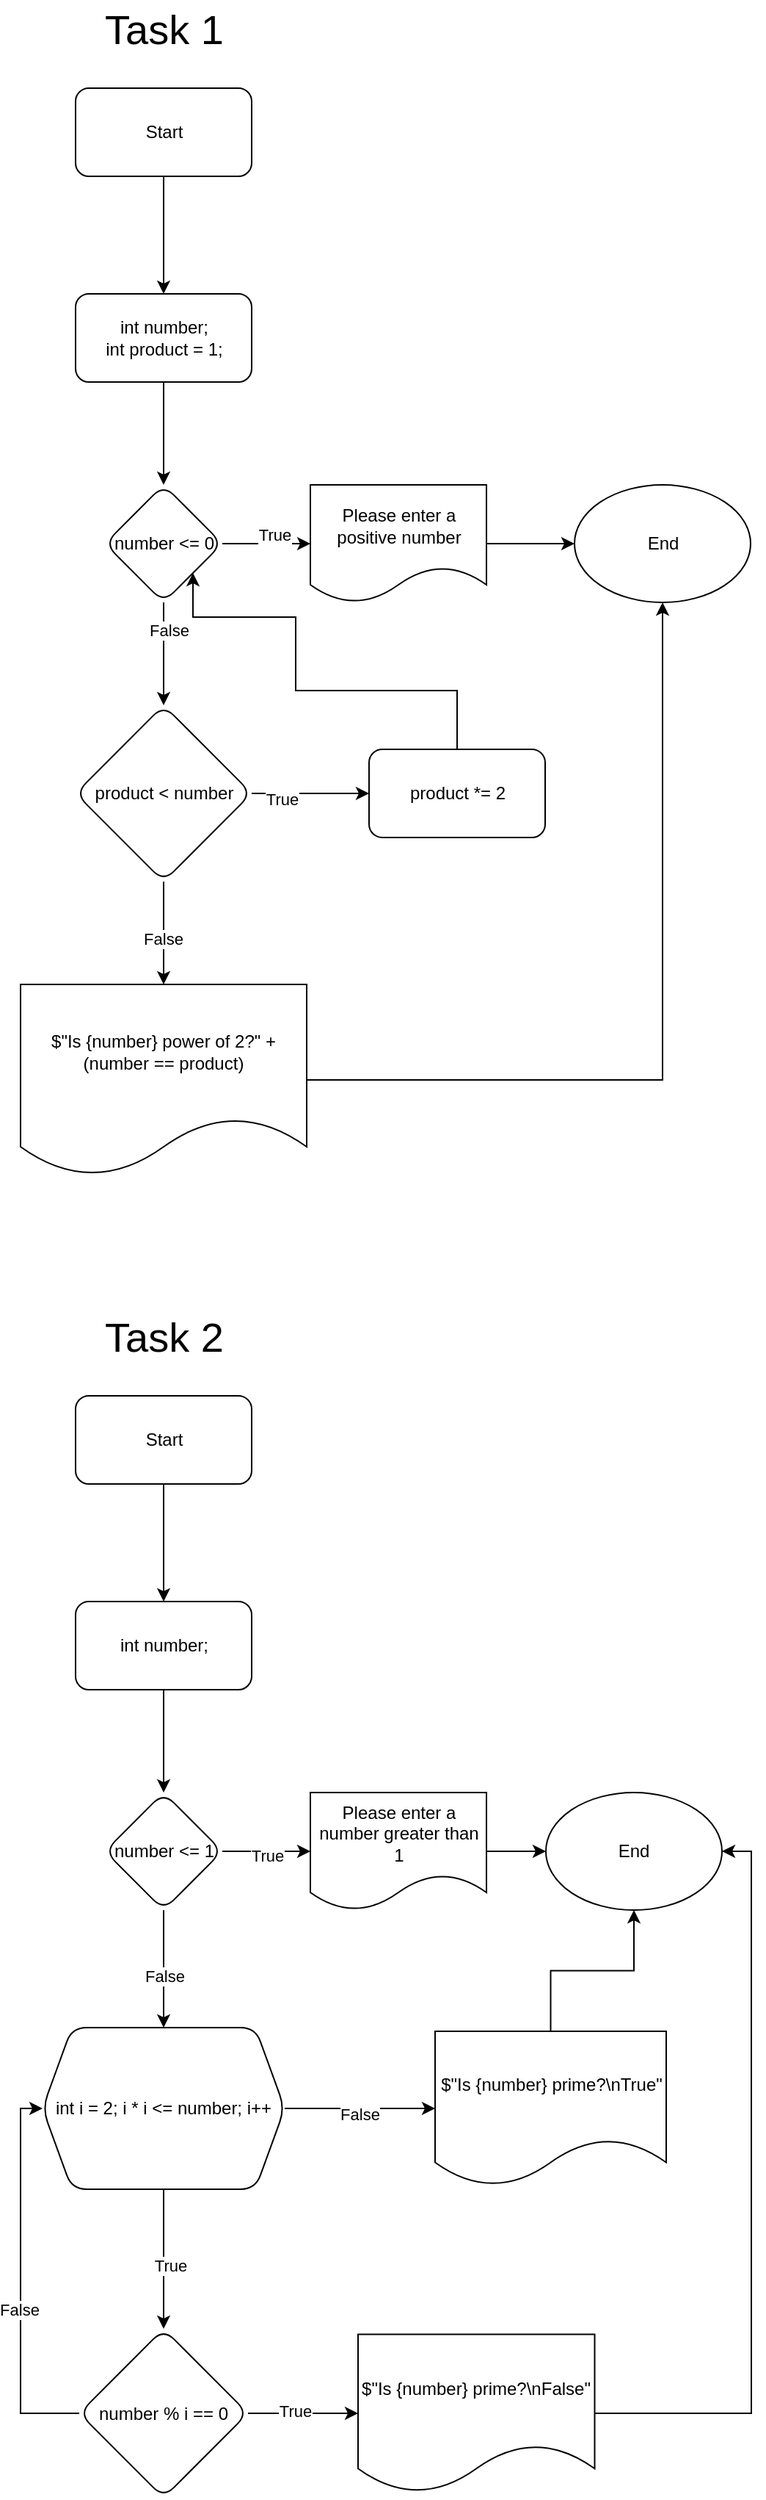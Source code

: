 <mxfile version="21.8.2" type="device">
  <diagram name="Page-1" id="fl07hnaQBl7jb1sKk9yK">
    <mxGraphModel dx="1687" dy="882" grid="1" gridSize="10" guides="1" tooltips="1" connect="1" arrows="1" fold="1" page="1" pageScale="1" pageWidth="850" pageHeight="1100" math="0" shadow="0">
      <root>
        <mxCell id="0" />
        <mxCell id="1" parent="0" />
        <mxCell id="WnFqpqB8OFLicmt6QoG0-3" value="" style="edgeStyle=orthogonalEdgeStyle;rounded=0;orthogonalLoop=1;jettySize=auto;html=1;" edge="1" parent="1" source="WnFqpqB8OFLicmt6QoG0-1" target="WnFqpqB8OFLicmt6QoG0-2">
          <mxGeometry relative="1" as="geometry" />
        </mxCell>
        <mxCell id="WnFqpqB8OFLicmt6QoG0-1" value="Start" style="rounded=1;whiteSpace=wrap;html=1;" vertex="1" parent="1">
          <mxGeometry x="127.5" y="60" width="120" height="60" as="geometry" />
        </mxCell>
        <mxCell id="WnFqpqB8OFLicmt6QoG0-5" value="" style="edgeStyle=orthogonalEdgeStyle;rounded=0;orthogonalLoop=1;jettySize=auto;html=1;" edge="1" parent="1" source="WnFqpqB8OFLicmt6QoG0-2" target="WnFqpqB8OFLicmt6QoG0-4">
          <mxGeometry relative="1" as="geometry" />
        </mxCell>
        <mxCell id="WnFqpqB8OFLicmt6QoG0-2" value="int number;&lt;br&gt;int product = 1;" style="rounded=1;whiteSpace=wrap;html=1;" vertex="1" parent="1">
          <mxGeometry x="127.5" y="200" width="120" height="60" as="geometry" />
        </mxCell>
        <mxCell id="WnFqpqB8OFLicmt6QoG0-10" value="" style="edgeStyle=orthogonalEdgeStyle;rounded=0;orthogonalLoop=1;jettySize=auto;html=1;" edge="1" parent="1" source="WnFqpqB8OFLicmt6QoG0-4" target="WnFqpqB8OFLicmt6QoG0-9">
          <mxGeometry relative="1" as="geometry" />
        </mxCell>
        <mxCell id="WnFqpqB8OFLicmt6QoG0-13" value="True" style="edgeLabel;html=1;align=center;verticalAlign=middle;resizable=0;points=[];" vertex="1" connectable="0" parent="WnFqpqB8OFLicmt6QoG0-10">
          <mxGeometry x="0.167" y="6" relative="1" as="geometry">
            <mxPoint as="offset" />
          </mxGeometry>
        </mxCell>
        <mxCell id="WnFqpqB8OFLicmt6QoG0-15" value="" style="edgeStyle=orthogonalEdgeStyle;rounded=0;orthogonalLoop=1;jettySize=auto;html=1;" edge="1" parent="1" source="WnFqpqB8OFLicmt6QoG0-4" target="WnFqpqB8OFLicmt6QoG0-14">
          <mxGeometry relative="1" as="geometry" />
        </mxCell>
        <mxCell id="WnFqpqB8OFLicmt6QoG0-16" value="False" style="edgeLabel;html=1;align=center;verticalAlign=middle;resizable=0;points=[];" vertex="1" connectable="0" parent="WnFqpqB8OFLicmt6QoG0-15">
          <mxGeometry x="-0.457" y="3" relative="1" as="geometry">
            <mxPoint as="offset" />
          </mxGeometry>
        </mxCell>
        <mxCell id="WnFqpqB8OFLicmt6QoG0-4" value="number &amp;lt;= 0" style="rhombus;whiteSpace=wrap;html=1;rounded=1;" vertex="1" parent="1">
          <mxGeometry x="147.5" y="330" width="80" height="80" as="geometry" />
        </mxCell>
        <mxCell id="WnFqpqB8OFLicmt6QoG0-12" style="edgeStyle=orthogonalEdgeStyle;rounded=0;orthogonalLoop=1;jettySize=auto;html=1;" edge="1" parent="1" source="WnFqpqB8OFLicmt6QoG0-9" target="WnFqpqB8OFLicmt6QoG0-11">
          <mxGeometry relative="1" as="geometry" />
        </mxCell>
        <mxCell id="WnFqpqB8OFLicmt6QoG0-9" value="Please enter a positive number" style="shape=document;whiteSpace=wrap;html=1;boundedLbl=1;rounded=1;" vertex="1" parent="1">
          <mxGeometry x="287.5" y="330" width="120" height="80" as="geometry" />
        </mxCell>
        <mxCell id="WnFqpqB8OFLicmt6QoG0-11" value="End" style="ellipse;whiteSpace=wrap;html=1;" vertex="1" parent="1">
          <mxGeometry x="467.5" y="330" width="120" height="80" as="geometry" />
        </mxCell>
        <mxCell id="WnFqpqB8OFLicmt6QoG0-18" value="" style="edgeStyle=orthogonalEdgeStyle;rounded=0;orthogonalLoop=1;jettySize=auto;html=1;" edge="1" parent="1" source="WnFqpqB8OFLicmt6QoG0-14" target="WnFqpqB8OFLicmt6QoG0-17">
          <mxGeometry relative="1" as="geometry" />
        </mxCell>
        <mxCell id="WnFqpqB8OFLicmt6QoG0-19" value="True" style="edgeLabel;html=1;align=center;verticalAlign=middle;resizable=0;points=[];" vertex="1" connectable="0" parent="WnFqpqB8OFLicmt6QoG0-18">
          <mxGeometry x="-0.5" y="-4" relative="1" as="geometry">
            <mxPoint as="offset" />
          </mxGeometry>
        </mxCell>
        <mxCell id="WnFqpqB8OFLicmt6QoG0-21" value="" style="edgeStyle=orthogonalEdgeStyle;rounded=0;orthogonalLoop=1;jettySize=auto;html=1;" edge="1" parent="1" source="WnFqpqB8OFLicmt6QoG0-14" target="WnFqpqB8OFLicmt6QoG0-20">
          <mxGeometry relative="1" as="geometry" />
        </mxCell>
        <mxCell id="WnFqpqB8OFLicmt6QoG0-22" value="False" style="edgeLabel;html=1;align=center;verticalAlign=middle;resizable=0;points=[];" vertex="1" connectable="0" parent="WnFqpqB8OFLicmt6QoG0-21">
          <mxGeometry x="0.114" y="-1" relative="1" as="geometry">
            <mxPoint as="offset" />
          </mxGeometry>
        </mxCell>
        <mxCell id="WnFqpqB8OFLicmt6QoG0-14" value="product &amp;lt;&amp;nbsp;number" style="rhombus;whiteSpace=wrap;html=1;rounded=1;" vertex="1" parent="1">
          <mxGeometry x="127.5" y="480" width="120" height="120" as="geometry" />
        </mxCell>
        <mxCell id="WnFqpqB8OFLicmt6QoG0-24" style="edgeStyle=orthogonalEdgeStyle;rounded=0;orthogonalLoop=1;jettySize=auto;html=1;entryX=1;entryY=1;entryDx=0;entryDy=0;" edge="1" parent="1" source="WnFqpqB8OFLicmt6QoG0-17" target="WnFqpqB8OFLicmt6QoG0-4">
          <mxGeometry relative="1" as="geometry">
            <Array as="points">
              <mxPoint x="387.5" y="470" />
              <mxPoint x="277.5" y="470" />
              <mxPoint x="277.5" y="420" />
              <mxPoint x="207.5" y="420" />
            </Array>
          </mxGeometry>
        </mxCell>
        <mxCell id="WnFqpqB8OFLicmt6QoG0-17" value="product *= 2" style="whiteSpace=wrap;html=1;rounded=1;" vertex="1" parent="1">
          <mxGeometry x="327.5" y="510" width="120" height="60" as="geometry" />
        </mxCell>
        <mxCell id="WnFqpqB8OFLicmt6QoG0-23" style="edgeStyle=orthogonalEdgeStyle;rounded=0;orthogonalLoop=1;jettySize=auto;html=1;entryX=0.5;entryY=1;entryDx=0;entryDy=0;" edge="1" parent="1" source="WnFqpqB8OFLicmt6QoG0-20" target="WnFqpqB8OFLicmt6QoG0-11">
          <mxGeometry relative="1" as="geometry" />
        </mxCell>
        <mxCell id="WnFqpqB8OFLicmt6QoG0-20" value="$&quot;Is {number} power of 2?&quot; + (number == product)" style="shape=document;whiteSpace=wrap;html=1;boundedLbl=1;rounded=1;" vertex="1" parent="1">
          <mxGeometry x="90" y="670" width="195" height="130" as="geometry" />
        </mxCell>
        <mxCell id="WnFqpqB8OFLicmt6QoG0-25" value="Task 1" style="text;html=1;strokeColor=none;fillColor=none;align=center;verticalAlign=middle;whiteSpace=wrap;rounded=0;fontSize=28;" vertex="1" parent="1">
          <mxGeometry x="142.5" width="90" height="40" as="geometry" />
        </mxCell>
        <mxCell id="WnFqpqB8OFLicmt6QoG0-33" value="" style="edgeStyle=orthogonalEdgeStyle;rounded=0;orthogonalLoop=1;jettySize=auto;html=1;" edge="1" parent="1" source="WnFqpqB8OFLicmt6QoG0-28" target="WnFqpqB8OFLicmt6QoG0-32">
          <mxGeometry relative="1" as="geometry" />
        </mxCell>
        <mxCell id="WnFqpqB8OFLicmt6QoG0-28" value="Start" style="rounded=1;whiteSpace=wrap;html=1;" vertex="1" parent="1">
          <mxGeometry x="127.5" y="950" width="120" height="60" as="geometry" />
        </mxCell>
        <mxCell id="WnFqpqB8OFLicmt6QoG0-29" value="Task 2" style="text;html=1;strokeColor=none;fillColor=none;align=center;verticalAlign=middle;whiteSpace=wrap;rounded=0;fontSize=28;" vertex="1" parent="1">
          <mxGeometry x="142.5" y="890" width="90" height="40" as="geometry" />
        </mxCell>
        <mxCell id="WnFqpqB8OFLicmt6QoG0-35" value="" style="edgeStyle=orthogonalEdgeStyle;rounded=0;orthogonalLoop=1;jettySize=auto;html=1;" edge="1" parent="1" source="WnFqpqB8OFLicmt6QoG0-32" target="WnFqpqB8OFLicmt6QoG0-34">
          <mxGeometry relative="1" as="geometry" />
        </mxCell>
        <mxCell id="WnFqpqB8OFLicmt6QoG0-32" value="int number;" style="whiteSpace=wrap;html=1;rounded=1;" vertex="1" parent="1">
          <mxGeometry x="127.5" y="1090" width="120" height="60" as="geometry" />
        </mxCell>
        <mxCell id="WnFqpqB8OFLicmt6QoG0-37" value="" style="edgeStyle=orthogonalEdgeStyle;rounded=0;orthogonalLoop=1;jettySize=auto;html=1;" edge="1" parent="1" source="WnFqpqB8OFLicmt6QoG0-34" target="WnFqpqB8OFLicmt6QoG0-36">
          <mxGeometry relative="1" as="geometry" />
        </mxCell>
        <mxCell id="WnFqpqB8OFLicmt6QoG0-40" value="True" style="edgeLabel;html=1;align=center;verticalAlign=middle;resizable=0;points=[];" vertex="1" connectable="0" parent="WnFqpqB8OFLicmt6QoG0-37">
          <mxGeometry x="-0.001" y="-3" relative="1" as="geometry">
            <mxPoint as="offset" />
          </mxGeometry>
        </mxCell>
        <mxCell id="WnFqpqB8OFLicmt6QoG0-46" value="" style="edgeStyle=orthogonalEdgeStyle;rounded=0;orthogonalLoop=1;jettySize=auto;html=1;" edge="1" parent="1" source="WnFqpqB8OFLicmt6QoG0-34" target="WnFqpqB8OFLicmt6QoG0-45">
          <mxGeometry relative="1" as="geometry" />
        </mxCell>
        <mxCell id="WnFqpqB8OFLicmt6QoG0-47" value="False" style="edgeLabel;html=1;align=center;verticalAlign=middle;resizable=0;points=[];" vertex="1" connectable="0" parent="WnFqpqB8OFLicmt6QoG0-46">
          <mxGeometry x="0.123" relative="1" as="geometry">
            <mxPoint as="offset" />
          </mxGeometry>
        </mxCell>
        <mxCell id="WnFqpqB8OFLicmt6QoG0-34" value="number &amp;lt;= 1" style="rhombus;whiteSpace=wrap;html=1;rounded=1;" vertex="1" parent="1">
          <mxGeometry x="147.5" y="1220" width="80" height="80" as="geometry" />
        </mxCell>
        <mxCell id="WnFqpqB8OFLicmt6QoG0-39" style="edgeStyle=orthogonalEdgeStyle;rounded=0;orthogonalLoop=1;jettySize=auto;html=1;entryX=0;entryY=0.5;entryDx=0;entryDy=0;" edge="1" parent="1" source="WnFqpqB8OFLicmt6QoG0-36" target="WnFqpqB8OFLicmt6QoG0-38">
          <mxGeometry relative="1" as="geometry" />
        </mxCell>
        <mxCell id="WnFqpqB8OFLicmt6QoG0-36" value="Please enter a number greater than 1" style="shape=document;whiteSpace=wrap;html=1;boundedLbl=1;rounded=1;" vertex="1" parent="1">
          <mxGeometry x="287.5" y="1220" width="120" height="80" as="geometry" />
        </mxCell>
        <mxCell id="WnFqpqB8OFLicmt6QoG0-38" value="End" style="ellipse;whiteSpace=wrap;html=1;" vertex="1" parent="1">
          <mxGeometry x="448" y="1220" width="120" height="80" as="geometry" />
        </mxCell>
        <mxCell id="WnFqpqB8OFLicmt6QoG0-49" value="" style="edgeStyle=orthogonalEdgeStyle;rounded=0;orthogonalLoop=1;jettySize=auto;html=1;" edge="1" parent="1" source="WnFqpqB8OFLicmt6QoG0-45" target="WnFqpqB8OFLicmt6QoG0-48">
          <mxGeometry relative="1" as="geometry" />
        </mxCell>
        <mxCell id="WnFqpqB8OFLicmt6QoG0-50" value="False" style="edgeLabel;html=1;align=center;verticalAlign=middle;resizable=0;points=[];" vertex="1" connectable="0" parent="WnFqpqB8OFLicmt6QoG0-49">
          <mxGeometry x="-0.018" y="-4" relative="1" as="geometry">
            <mxPoint as="offset" />
          </mxGeometry>
        </mxCell>
        <mxCell id="WnFqpqB8OFLicmt6QoG0-55" value="" style="edgeStyle=orthogonalEdgeStyle;rounded=0;orthogonalLoop=1;jettySize=auto;html=1;" edge="1" parent="1" source="WnFqpqB8OFLicmt6QoG0-45" target="WnFqpqB8OFLicmt6QoG0-54">
          <mxGeometry relative="1" as="geometry" />
        </mxCell>
        <mxCell id="WnFqpqB8OFLicmt6QoG0-56" value="True" style="edgeLabel;html=1;align=center;verticalAlign=middle;resizable=0;points=[];" vertex="1" connectable="0" parent="WnFqpqB8OFLicmt6QoG0-55">
          <mxGeometry x="0.087" y="4" relative="1" as="geometry">
            <mxPoint as="offset" />
          </mxGeometry>
        </mxCell>
        <mxCell id="WnFqpqB8OFLicmt6QoG0-45" value="int i = 2; i * i &amp;lt;= number; i++" style="shape=hexagon;perimeter=hexagonPerimeter2;whiteSpace=wrap;html=1;fixedSize=1;rounded=1;" vertex="1" parent="1">
          <mxGeometry x="105" y="1380" width="165" height="110" as="geometry" />
        </mxCell>
        <mxCell id="WnFqpqB8OFLicmt6QoG0-53" style="edgeStyle=orthogonalEdgeStyle;rounded=0;orthogonalLoop=1;jettySize=auto;html=1;entryX=0.5;entryY=1;entryDx=0;entryDy=0;" edge="1" parent="1" source="WnFqpqB8OFLicmt6QoG0-48" target="WnFqpqB8OFLicmt6QoG0-38">
          <mxGeometry relative="1" as="geometry" />
        </mxCell>
        <mxCell id="WnFqpqB8OFLicmt6QoG0-48" value="$&quot;Is {number} prime?\nTrue&quot;" style="shape=document;whiteSpace=wrap;html=1;boundedLbl=1;rounded=1;" vertex="1" parent="1">
          <mxGeometry x="372.5" y="1382.5" width="157.5" height="105" as="geometry" />
        </mxCell>
        <mxCell id="WnFqpqB8OFLicmt6QoG0-58" value="" style="edgeStyle=orthogonalEdgeStyle;rounded=0;orthogonalLoop=1;jettySize=auto;html=1;" edge="1" parent="1" source="WnFqpqB8OFLicmt6QoG0-54" target="WnFqpqB8OFLicmt6QoG0-57">
          <mxGeometry relative="1" as="geometry" />
        </mxCell>
        <mxCell id="WnFqpqB8OFLicmt6QoG0-59" value="True" style="edgeLabel;html=1;align=center;verticalAlign=middle;resizable=0;points=[];" vertex="1" connectable="0" parent="WnFqpqB8OFLicmt6QoG0-58">
          <mxGeometry x="-0.142" y="2" relative="1" as="geometry">
            <mxPoint as="offset" />
          </mxGeometry>
        </mxCell>
        <mxCell id="WnFqpqB8OFLicmt6QoG0-61" style="edgeStyle=orthogonalEdgeStyle;rounded=0;orthogonalLoop=1;jettySize=auto;html=1;entryX=0;entryY=0.5;entryDx=0;entryDy=0;" edge="1" parent="1" source="WnFqpqB8OFLicmt6QoG0-54" target="WnFqpqB8OFLicmt6QoG0-45">
          <mxGeometry relative="1" as="geometry">
            <Array as="points">
              <mxPoint x="90" y="1643" />
              <mxPoint x="90" y="1435" />
            </Array>
          </mxGeometry>
        </mxCell>
        <mxCell id="WnFqpqB8OFLicmt6QoG0-62" value="False" style="edgeLabel;html=1;align=center;verticalAlign=middle;resizable=0;points=[];" vertex="1" connectable="0" parent="WnFqpqB8OFLicmt6QoG0-61">
          <mxGeometry x="-0.153" y="1" relative="1" as="geometry">
            <mxPoint as="offset" />
          </mxGeometry>
        </mxCell>
        <mxCell id="WnFqpqB8OFLicmt6QoG0-54" value="number % i == 0" style="rhombus;whiteSpace=wrap;html=1;rounded=1;" vertex="1" parent="1">
          <mxGeometry x="130" y="1585" width="115" height="115" as="geometry" />
        </mxCell>
        <mxCell id="WnFqpqB8OFLicmt6QoG0-60" style="edgeStyle=orthogonalEdgeStyle;rounded=0;orthogonalLoop=1;jettySize=auto;html=1;entryX=1;entryY=0.5;entryDx=0;entryDy=0;" edge="1" parent="1" source="WnFqpqB8OFLicmt6QoG0-57" target="WnFqpqB8OFLicmt6QoG0-38">
          <mxGeometry relative="1" as="geometry">
            <Array as="points">
              <mxPoint x="588" y="1643" />
              <mxPoint x="588" y="1260" />
            </Array>
          </mxGeometry>
        </mxCell>
        <mxCell id="WnFqpqB8OFLicmt6QoG0-57" value="$&quot;Is {number} prime?\nFalse&quot;" style="shape=document;whiteSpace=wrap;html=1;boundedLbl=1;rounded=1;" vertex="1" parent="1">
          <mxGeometry x="320" y="1588.75" width="161.25" height="107.5" as="geometry" />
        </mxCell>
      </root>
    </mxGraphModel>
  </diagram>
</mxfile>
